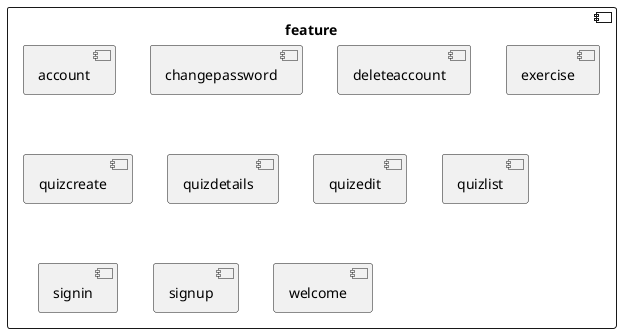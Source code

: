 @startuml
'https://plantuml.com/component-diagram

component feature {
    [account]
    [changepassword]
    [deleteaccount]
    [exercise]
    [quizcreate]
    [quizdetails]
    [quizedit]
    [quizlist]
    [signin]
    [signup]
    [welcome]
}

@enduml